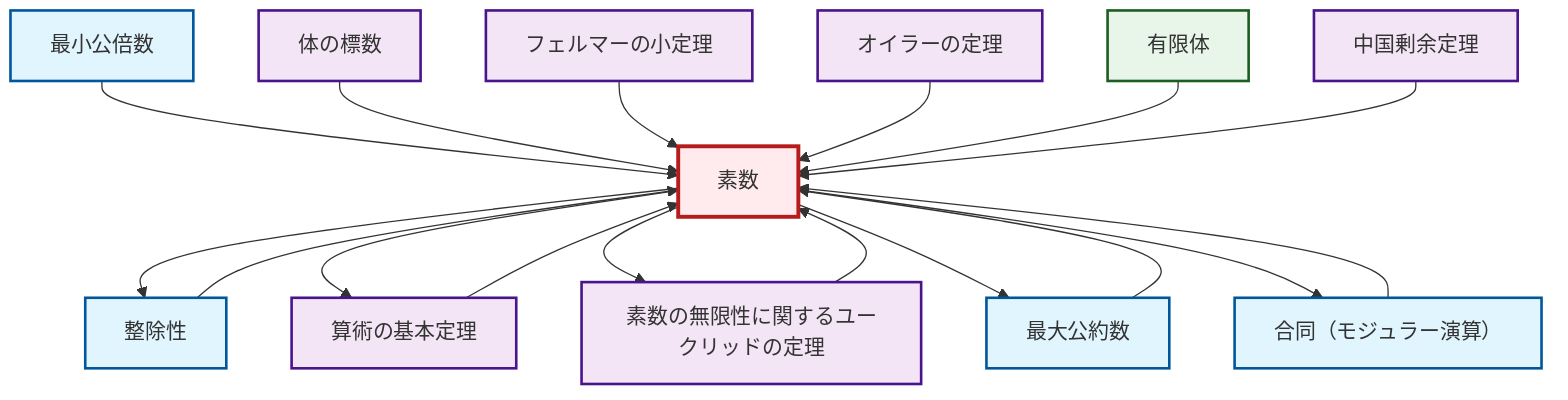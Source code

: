 graph TD
    classDef definition fill:#e1f5fe,stroke:#01579b,stroke-width:2px
    classDef theorem fill:#f3e5f5,stroke:#4a148c,stroke-width:2px
    classDef axiom fill:#fff3e0,stroke:#e65100,stroke-width:2px
    classDef example fill:#e8f5e9,stroke:#1b5e20,stroke-width:2px
    classDef current fill:#ffebee,stroke:#b71c1c,stroke-width:3px
    def-prime["素数"]:::definition
    thm-chinese-remainder["中国剰余定理"]:::theorem
    def-gcd["最大公約数"]:::definition
    thm-euler["オイラーの定理"]:::theorem
    thm-euclid-infinitude-primes["素数の無限性に関するユークリッドの定理"]:::theorem
    ex-finite-field["有限体"]:::example
    def-congruence["合同（モジュラー演算）"]:::definition
    thm-fundamental-arithmetic["算術の基本定理"]:::theorem
    thm-fermat-little["フェルマーの小定理"]:::theorem
    def-divisibility["整除性"]:::definition
    def-lcm["最小公倍数"]:::definition
    thm-field-characteristic["体の標数"]:::theorem
    def-lcm --> def-prime
    def-divisibility --> def-prime
    thm-fundamental-arithmetic --> def-prime
    thm-field-characteristic --> def-prime
    thm-euclid-infinitude-primes --> def-prime
    thm-fermat-little --> def-prime
    def-gcd --> def-prime
    def-prime --> def-divisibility
    def-prime --> thm-fundamental-arithmetic
    def-prime --> thm-euclid-infinitude-primes
    def-congruence --> def-prime
    def-prime --> def-gcd
    thm-euler --> def-prime
    ex-finite-field --> def-prime
    thm-chinese-remainder --> def-prime
    def-prime --> def-congruence
    class def-prime current